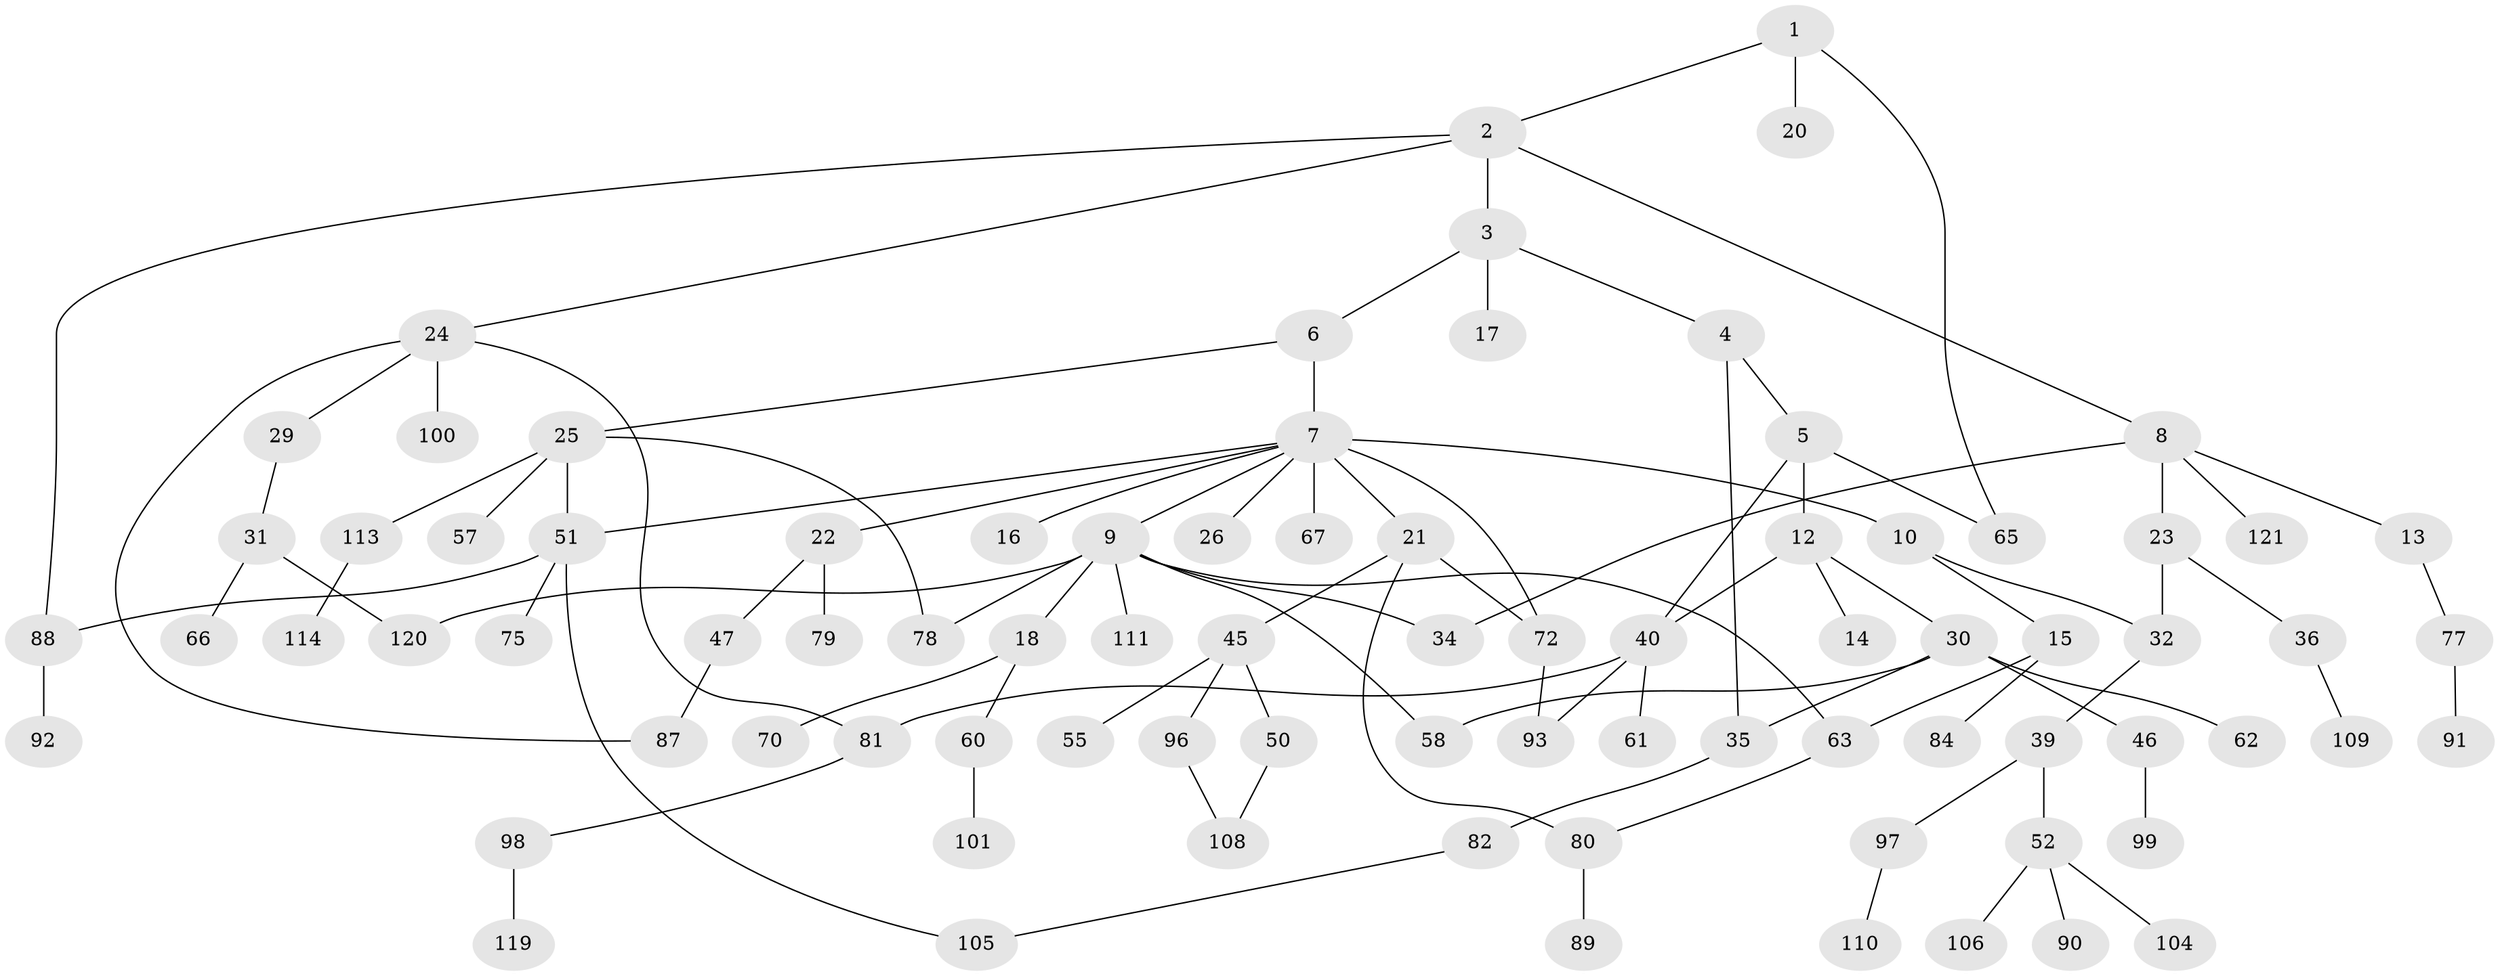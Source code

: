 // original degree distribution, {3: 0.2066115702479339, 6: 0.008264462809917356, 4: 0.11570247933884298, 9: 0.008264462809917356, 5: 0.04132231404958678, 2: 0.2809917355371901, 1: 0.33884297520661155}
// Generated by graph-tools (version 1.1) at 2025/10/02/27/25 16:10:51]
// undirected, 84 vertices, 101 edges
graph export_dot {
graph [start="1"]
  node [color=gray90,style=filled];
  1 [super="+37"];
  2 [super="+56"];
  3;
  4 [super="+33"];
  5 [super="+68"];
  6 [super="+74"];
  7 [super="+41"];
  8 [super="+44"];
  9 [super="+11"];
  10 [super="+19"];
  12;
  13 [super="+71"];
  14 [super="+102"];
  15 [super="+116"];
  16;
  17 [super="+28"];
  18 [super="+64"];
  20;
  21;
  22;
  23;
  24 [super="+48"];
  25 [super="+27"];
  26;
  29 [super="+115"];
  30 [super="+49"];
  31;
  32 [super="+38"];
  34;
  35;
  36 [super="+42"];
  39 [super="+43"];
  40 [super="+86"];
  45;
  46 [super="+54"];
  47;
  50 [super="+53"];
  51 [super="+59"];
  52 [super="+103"];
  55 [super="+76"];
  57;
  58;
  60 [super="+73"];
  61;
  62;
  63 [super="+69"];
  65;
  66;
  67;
  70;
  72 [super="+95"];
  75;
  77;
  78;
  79;
  80 [super="+85"];
  81 [super="+83"];
  82;
  84;
  87 [super="+94"];
  88 [super="+107"];
  89;
  90;
  91 [super="+112"];
  92;
  93;
  96 [super="+117"];
  97;
  98;
  99;
  100;
  101;
  104;
  105 [super="+118"];
  106;
  108;
  109;
  110;
  111;
  113;
  114;
  119;
  120;
  121;
  1 -- 2;
  1 -- 20;
  1 -- 65;
  2 -- 3;
  2 -- 8;
  2 -- 24;
  2 -- 88;
  3 -- 4;
  3 -- 6;
  3 -- 17;
  4 -- 5;
  4 -- 35;
  5 -- 12;
  5 -- 40;
  5 -- 65;
  6 -- 7;
  6 -- 25;
  7 -- 9;
  7 -- 10 [weight=2];
  7 -- 16;
  7 -- 21 [weight=2];
  7 -- 22;
  7 -- 26;
  7 -- 51;
  7 -- 67;
  7 -- 72;
  8 -- 13;
  8 -- 23;
  8 -- 121;
  8 -- 34;
  9 -- 58;
  9 -- 111;
  9 -- 18;
  9 -- 34;
  9 -- 120;
  9 -- 78;
  9 -- 63;
  10 -- 15;
  10 -- 32;
  12 -- 14;
  12 -- 30;
  12 -- 40;
  13 -- 77;
  15 -- 63;
  15 -- 84;
  18 -- 60;
  18 -- 70;
  21 -- 45;
  21 -- 72;
  21 -- 80;
  22 -- 47;
  22 -- 79;
  23 -- 36;
  23 -- 32;
  24 -- 29;
  24 -- 87;
  24 -- 81;
  24 -- 100;
  25 -- 78;
  25 -- 51;
  25 -- 113;
  25 -- 57;
  29 -- 31;
  30 -- 35;
  30 -- 46;
  30 -- 62;
  30 -- 58;
  31 -- 66;
  31 -- 120;
  32 -- 39;
  35 -- 82;
  36 -- 109;
  39 -- 97;
  39 -- 52;
  40 -- 61;
  40 -- 81;
  40 -- 93;
  45 -- 50;
  45 -- 55;
  45 -- 96;
  46 -- 99;
  47 -- 87;
  50 -- 108;
  51 -- 75;
  51 -- 88;
  51 -- 105;
  52 -- 90;
  52 -- 106;
  52 -- 104;
  60 -- 101;
  63 -- 80;
  72 -- 93;
  77 -- 91;
  80 -- 89;
  81 -- 98;
  82 -- 105;
  88 -- 92;
  96 -- 108;
  97 -- 110;
  98 -- 119;
  113 -- 114;
}
